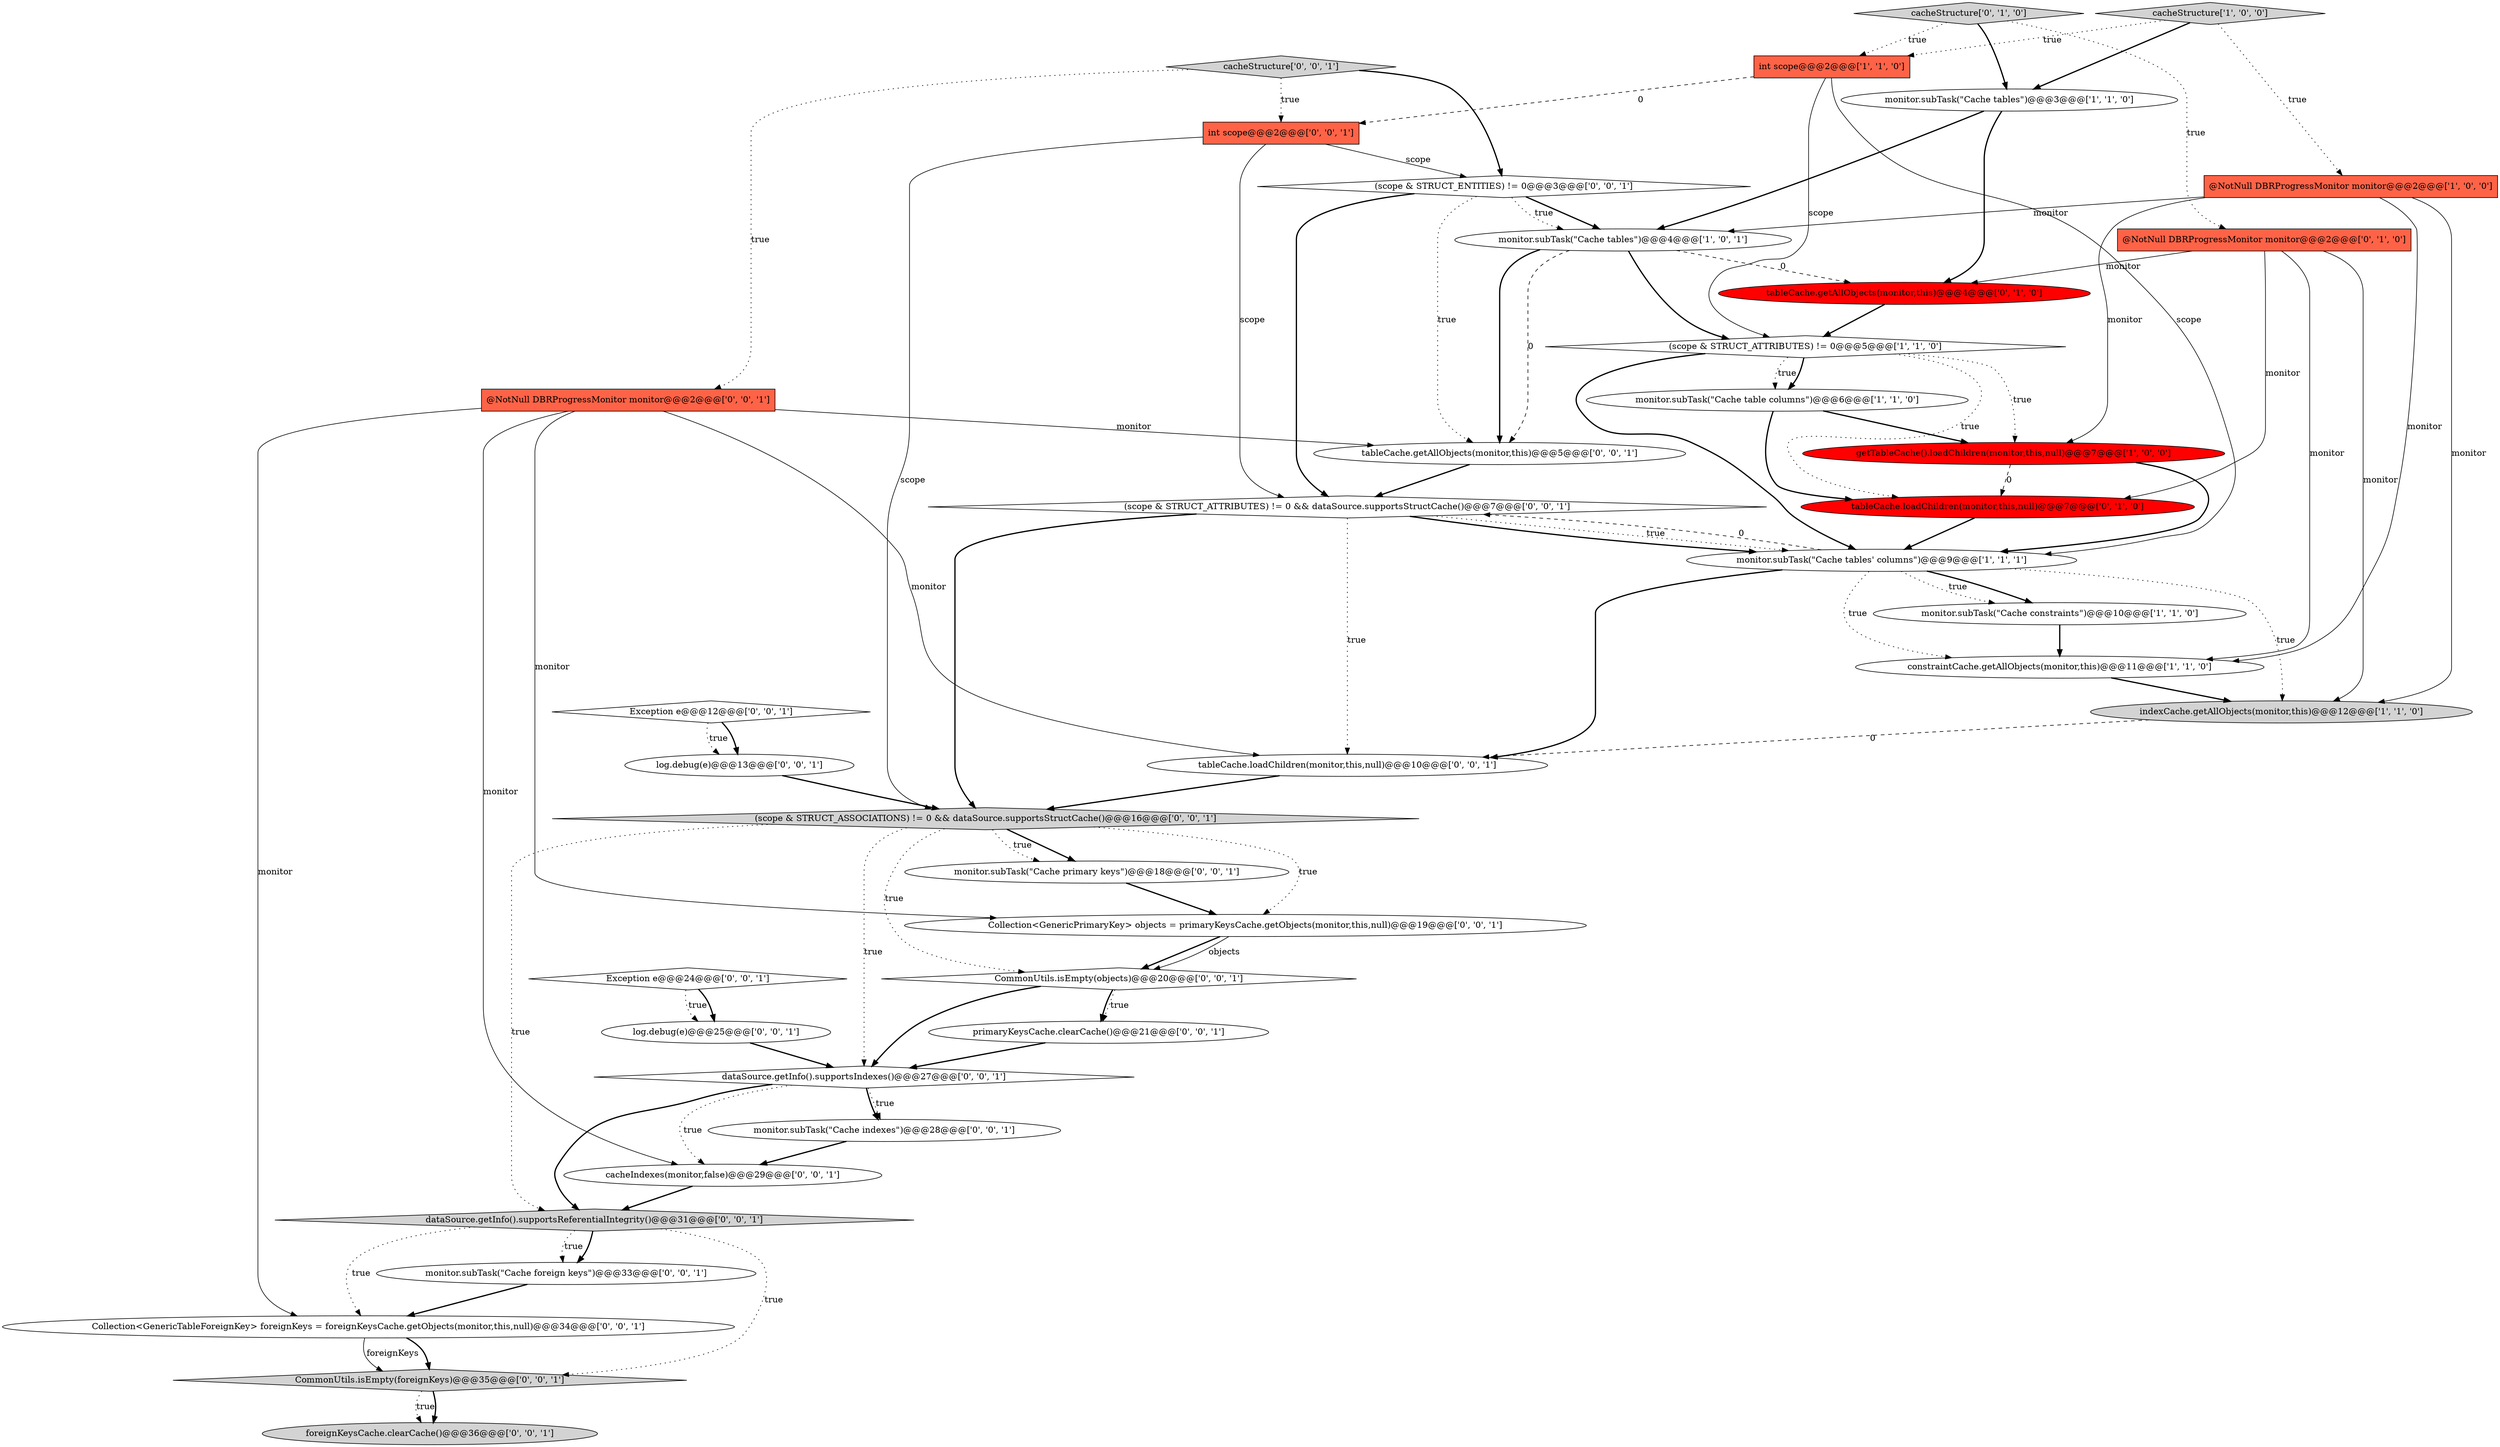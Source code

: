 digraph {
27 [style = filled, label = "Collection<GenericPrimaryKey> objects = primaryKeysCache.getObjects(monitor,this,null)@@@19@@@['0', '0', '1']", fillcolor = white, shape = ellipse image = "AAA0AAABBB3BBB"];
12 [style = filled, label = "@NotNull DBRProgressMonitor monitor@@@2@@@['0', '1', '0']", fillcolor = tomato, shape = box image = "AAA0AAABBB2BBB"];
32 [style = filled, label = "(scope & STRUCT_ATTRIBUTES) != 0 && dataSource.supportsStructCache()@@@7@@@['0', '0', '1']", fillcolor = white, shape = diamond image = "AAA0AAABBB3BBB"];
0 [style = filled, label = "@NotNull DBRProgressMonitor monitor@@@2@@@['1', '0', '0']", fillcolor = tomato, shape = box image = "AAA0AAABBB1BBB"];
11 [style = filled, label = "monitor.subTask(\"Cache tables\")@@@4@@@['1', '0', '1']", fillcolor = white, shape = ellipse image = "AAA0AAABBB1BBB"];
20 [style = filled, label = "monitor.subTask(\"Cache foreign keys\")@@@33@@@['0', '0', '1']", fillcolor = white, shape = ellipse image = "AAA0AAABBB3BBB"];
5 [style = filled, label = "cacheStructure['1', '0', '0']", fillcolor = lightgray, shape = diamond image = "AAA0AAABBB1BBB"];
33 [style = filled, label = "foreignKeysCache.clearCache()@@@36@@@['0', '0', '1']", fillcolor = lightgray, shape = ellipse image = "AAA0AAABBB3BBB"];
21 [style = filled, label = "tableCache.loadChildren(monitor,this,null)@@@10@@@['0', '0', '1']", fillcolor = white, shape = ellipse image = "AAA0AAABBB3BBB"];
6 [style = filled, label = "indexCache.getAllObjects(monitor,this)@@@12@@@['1', '1', '0']", fillcolor = lightgray, shape = ellipse image = "AAA0AAABBB1BBB"];
1 [style = filled, label = "monitor.subTask(\"Cache table columns\")@@@6@@@['1', '1', '0']", fillcolor = white, shape = ellipse image = "AAA0AAABBB1BBB"];
26 [style = filled, label = "monitor.subTask(\"Cache primary keys\")@@@18@@@['0', '0', '1']", fillcolor = white, shape = ellipse image = "AAA0AAABBB3BBB"];
31 [style = filled, label = "CommonUtils.isEmpty(foreignKeys)@@@35@@@['0', '0', '1']", fillcolor = lightgray, shape = diamond image = "AAA0AAABBB3BBB"];
30 [style = filled, label = "cacheIndexes(monitor,false)@@@29@@@['0', '0', '1']", fillcolor = white, shape = ellipse image = "AAA0AAABBB3BBB"];
29 [style = filled, label = "(scope & STRUCT_ENTITIES) != 0@@@3@@@['0', '0', '1']", fillcolor = white, shape = diamond image = "AAA0AAABBB3BBB"];
28 [style = filled, label = "CommonUtils.isEmpty(objects)@@@20@@@['0', '0', '1']", fillcolor = white, shape = diamond image = "AAA0AAABBB3BBB"];
13 [style = filled, label = "tableCache.getAllObjects(monitor,this)@@@4@@@['0', '1', '0']", fillcolor = red, shape = ellipse image = "AAA1AAABBB2BBB"];
10 [style = filled, label = "monitor.subTask(\"Cache tables\")@@@3@@@['1', '1', '0']", fillcolor = white, shape = ellipse image = "AAA0AAABBB1BBB"];
2 [style = filled, label = "constraintCache.getAllObjects(monitor,this)@@@11@@@['1', '1', '0']", fillcolor = white, shape = ellipse image = "AAA0AAABBB1BBB"];
17 [style = filled, label = "Exception e@@@24@@@['0', '0', '1']", fillcolor = white, shape = diamond image = "AAA0AAABBB3BBB"];
25 [style = filled, label = "Collection<GenericTableForeignKey> foreignKeys = foreignKeysCache.getObjects(monitor,this,null)@@@34@@@['0', '0', '1']", fillcolor = white, shape = ellipse image = "AAA0AAABBB3BBB"];
34 [style = filled, label = "log.debug(e)@@@25@@@['0', '0', '1']", fillcolor = white, shape = ellipse image = "AAA0AAABBB3BBB"];
23 [style = filled, label = "primaryKeysCache.clearCache()@@@21@@@['0', '0', '1']", fillcolor = white, shape = ellipse image = "AAA0AAABBB3BBB"];
18 [style = filled, label = "Exception e@@@12@@@['0', '0', '1']", fillcolor = white, shape = diamond image = "AAA0AAABBB3BBB"];
24 [style = filled, label = "cacheStructure['0', '0', '1']", fillcolor = lightgray, shape = diamond image = "AAA0AAABBB3BBB"];
36 [style = filled, label = "tableCache.getAllObjects(monitor,this)@@@5@@@['0', '0', '1']", fillcolor = white, shape = ellipse image = "AAA0AAABBB3BBB"];
16 [style = filled, label = "@NotNull DBRProgressMonitor monitor@@@2@@@['0', '0', '1']", fillcolor = tomato, shape = box image = "AAA0AAABBB3BBB"];
7 [style = filled, label = "monitor.subTask(\"Cache tables' columns\")@@@9@@@['1', '1', '1']", fillcolor = white, shape = ellipse image = "AAA0AAABBB1BBB"];
8 [style = filled, label = "getTableCache().loadChildren(monitor,this,null)@@@7@@@['1', '0', '0']", fillcolor = red, shape = ellipse image = "AAA1AAABBB1BBB"];
37 [style = filled, label = "monitor.subTask(\"Cache indexes\")@@@28@@@['0', '0', '1']", fillcolor = white, shape = ellipse image = "AAA0AAABBB3BBB"];
14 [style = filled, label = "tableCache.loadChildren(monitor,this,null)@@@7@@@['0', '1', '0']", fillcolor = red, shape = ellipse image = "AAA1AAABBB2BBB"];
4 [style = filled, label = "int scope@@@2@@@['1', '1', '0']", fillcolor = tomato, shape = box image = "AAA0AAABBB1BBB"];
9 [style = filled, label = "monitor.subTask(\"Cache constraints\")@@@10@@@['1', '1', '0']", fillcolor = white, shape = ellipse image = "AAA0AAABBB1BBB"];
22 [style = filled, label = "int scope@@@2@@@['0', '0', '1']", fillcolor = tomato, shape = box image = "AAA0AAABBB3BBB"];
15 [style = filled, label = "cacheStructure['0', '1', '0']", fillcolor = lightgray, shape = diamond image = "AAA0AAABBB2BBB"];
19 [style = filled, label = "log.debug(e)@@@13@@@['0', '0', '1']", fillcolor = white, shape = ellipse image = "AAA0AAABBB3BBB"];
3 [style = filled, label = "(scope & STRUCT_ATTRIBUTES) != 0@@@5@@@['1', '1', '0']", fillcolor = white, shape = diamond image = "AAA0AAABBB1BBB"];
38 [style = filled, label = "(scope & STRUCT_ASSOCIATIONS) != 0 && dataSource.supportsStructCache()@@@16@@@['0', '0', '1']", fillcolor = lightgray, shape = diamond image = "AAA0AAABBB3BBB"];
35 [style = filled, label = "dataSource.getInfo().supportsIndexes()@@@27@@@['0', '0', '1']", fillcolor = white, shape = diamond image = "AAA0AAABBB3BBB"];
39 [style = filled, label = "dataSource.getInfo().supportsReferentialIntegrity()@@@31@@@['0', '0', '1']", fillcolor = lightgray, shape = diamond image = "AAA0AAABBB3BBB"];
16->30 [style = solid, label="monitor"];
15->10 [style = bold, label=""];
2->6 [style = bold, label=""];
27->28 [style = bold, label=""];
38->39 [style = dotted, label="true"];
12->2 [style = solid, label="monitor"];
0->8 [style = solid, label="monitor"];
11->36 [style = bold, label=""];
14->7 [style = bold, label=""];
21->38 [style = bold, label=""];
25->31 [style = bold, label=""];
7->9 [style = bold, label=""];
35->37 [style = bold, label=""];
16->21 [style = solid, label="monitor"];
12->14 [style = solid, label="monitor"];
17->34 [style = dotted, label="true"];
38->26 [style = bold, label=""];
35->37 [style = dotted, label="true"];
29->36 [style = dotted, label="true"];
10->11 [style = bold, label=""];
16->27 [style = solid, label="monitor"];
12->13 [style = solid, label="monitor"];
5->10 [style = bold, label=""];
7->6 [style = dotted, label="true"];
39->25 [style = dotted, label="true"];
9->2 [style = bold, label=""];
18->19 [style = bold, label=""];
32->7 [style = bold, label=""];
4->22 [style = dashed, label="0"];
11->36 [style = dashed, label="0"];
20->25 [style = bold, label=""];
31->33 [style = dotted, label="true"];
35->30 [style = dotted, label="true"];
5->4 [style = dotted, label="true"];
23->35 [style = bold, label=""];
26->27 [style = bold, label=""];
28->35 [style = bold, label=""];
17->34 [style = bold, label=""];
38->28 [style = dotted, label="true"];
3->7 [style = bold, label=""];
24->22 [style = dotted, label="true"];
29->32 [style = bold, label=""];
31->33 [style = bold, label=""];
4->3 [style = solid, label="scope"];
0->11 [style = solid, label="monitor"];
15->12 [style = dotted, label="true"];
28->23 [style = dotted, label="true"];
4->7 [style = solid, label="scope"];
34->35 [style = bold, label=""];
22->38 [style = solid, label="scope"];
39->20 [style = bold, label=""];
19->38 [style = bold, label=""];
39->20 [style = dotted, label="true"];
3->1 [style = dotted, label="true"];
29->11 [style = bold, label=""];
22->29 [style = solid, label="scope"];
39->31 [style = dotted, label="true"];
7->2 [style = dotted, label="true"];
1->8 [style = bold, label=""];
12->6 [style = solid, label="monitor"];
3->1 [style = bold, label=""];
38->27 [style = dotted, label="true"];
37->30 [style = bold, label=""];
35->39 [style = bold, label=""];
32->7 [style = dotted, label="true"];
18->19 [style = dotted, label="true"];
5->0 [style = dotted, label="true"];
8->14 [style = dashed, label="0"];
24->16 [style = dotted, label="true"];
27->28 [style = solid, label="objects"];
3->14 [style = dotted, label="true"];
10->13 [style = bold, label=""];
11->3 [style = bold, label=""];
28->23 [style = bold, label=""];
7->32 [style = dashed, label="0"];
16->25 [style = solid, label="monitor"];
29->11 [style = dotted, label="true"];
0->2 [style = solid, label="monitor"];
6->21 [style = dashed, label="0"];
32->21 [style = dotted, label="true"];
22->32 [style = solid, label="scope"];
36->32 [style = bold, label=""];
24->29 [style = bold, label=""];
7->9 [style = dotted, label="true"];
15->4 [style = dotted, label="true"];
8->7 [style = bold, label=""];
0->6 [style = solid, label="monitor"];
32->38 [style = bold, label=""];
38->26 [style = dotted, label="true"];
11->13 [style = dashed, label="0"];
13->3 [style = bold, label=""];
38->35 [style = dotted, label="true"];
7->21 [style = bold, label=""];
30->39 [style = bold, label=""];
1->14 [style = bold, label=""];
16->36 [style = solid, label="monitor"];
3->8 [style = dotted, label="true"];
25->31 [style = solid, label="foreignKeys"];
}
